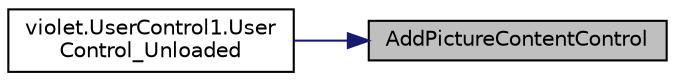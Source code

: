 digraph "AddPictureContentControl"
{
 // LATEX_PDF_SIZE
  edge [fontname="Helvetica",fontsize="10",labelfontname="Helvetica",labelfontsize="10"];
  node [fontname="Helvetica",fontsize="10",shape=record];
  rankdir="RL";
  Node3 [label="AddPictureContentControl",height=0.2,width=0.4,color="black", fillcolor="grey75", style="filled", fontcolor="black",tooltip=" "];
  Node3 -> Node4 [dir="back",color="midnightblue",fontsize="10",style="solid",fontname="Helvetica"];
  Node4 [label="violet.UserControl1.User\lControl_Unloaded",height=0.2,width=0.4,color="black", fillcolor="white", style="filled",URL="$classviolet_1_1UserControl1.html#acfbf0981380b99cda2d996569cebf79b",tooltip="關閉時,轉成圖片"];
}
